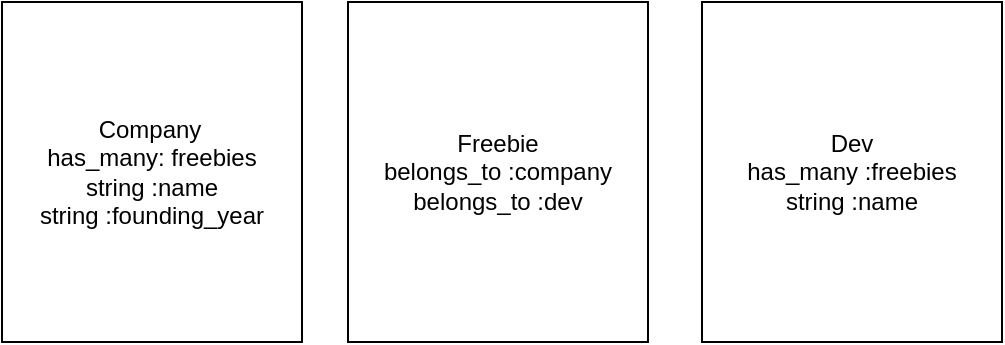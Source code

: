 <mxfile>
    <diagram id="AjgU2DGl8rbXOEsJkm3X" name="Page-1">
        <mxGraphModel dx="554" dy="437" grid="1" gridSize="10" guides="1" tooltips="1" connect="1" arrows="1" fold="1" page="1" pageScale="1" pageWidth="850" pageHeight="1100" math="0" shadow="0">
            <root>
                <mxCell id="0"/>
                <mxCell id="1" parent="0"/>
                <mxCell id="2" value="Company&lt;span style=&quot;white-space: pre&quot;&gt;&#9;&lt;/span&gt;&lt;br&gt;has_many: freebies&lt;br&gt;string :name&lt;br&gt;string :founding_year" style="whiteSpace=wrap;html=1;" vertex="1" parent="1">
                    <mxGeometry x="10" y="70" width="150" height="170" as="geometry"/>
                </mxCell>
                <mxCell id="3" value="Freebie&lt;br&gt;belongs_to :company&lt;br&gt;belongs_to :dev&lt;br&gt;" style="whiteSpace=wrap;html=1;" vertex="1" parent="1">
                    <mxGeometry x="183" y="70" width="150" height="170" as="geometry"/>
                </mxCell>
                <mxCell id="4" value="Dev&lt;br&gt;has_many :freebies&lt;br&gt;string :name" style="whiteSpace=wrap;html=1;" vertex="1" parent="1">
                    <mxGeometry x="360" y="70" width="150" height="170" as="geometry"/>
                </mxCell>
            </root>
        </mxGraphModel>
    </diagram>
</mxfile>